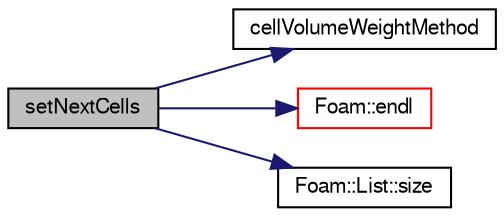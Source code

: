 digraph "setNextCells"
{
  bgcolor="transparent";
  edge [fontname="FreeSans",fontsize="10",labelfontname="FreeSans",labelfontsize="10"];
  node [fontname="FreeSans",fontsize="10",shape=record];
  rankdir="LR";
  Node38 [label="setNextCells",height=0.2,width=0.4,color="black", fillcolor="grey75", style="filled", fontcolor="black"];
  Node38 -> Node39 [color="midnightblue",fontsize="10",style="solid",fontname="FreeSans"];
  Node39 [label="cellVolumeWeightMethod",height=0.2,width=0.4,color="black",URL="$a29238.html#aef8728e0e2e408044bbc364e60598480",tooltip="Disallow default bitwise copy construct. "];
  Node38 -> Node40 [color="midnightblue",fontsize="10",style="solid",fontname="FreeSans"];
  Node40 [label="Foam::endl",height=0.2,width=0.4,color="red",URL="$a21124.html#a2db8fe02a0d3909e9351bb4275b23ce4",tooltip="Add newline and flush stream. "];
  Node38 -> Node42 [color="midnightblue",fontsize="10",style="solid",fontname="FreeSans"];
  Node42 [label="Foam::List::size",height=0.2,width=0.4,color="black",URL="$a25694.html#a8a5f6fa29bd4b500caf186f60245b384",tooltip="Override size to be inconsistent with allocated storage. "];
}
